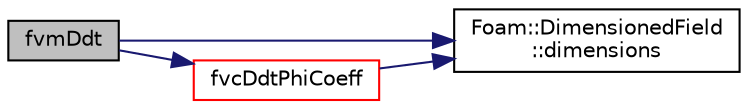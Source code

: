 digraph "fvmDdt"
{
  bgcolor="transparent";
  edge [fontname="Helvetica",fontsize="10",labelfontname="Helvetica",labelfontsize="10"];
  node [fontname="Helvetica",fontsize="10",shape=record];
  rankdir="LR";
  Node2115 [label="fvmDdt",height=0.2,width=0.4,color="black", fillcolor="grey75", style="filled", fontcolor="black"];
  Node2115 -> Node2116 [color="midnightblue",fontsize="10",style="solid",fontname="Helvetica"];
  Node2116 [label="Foam::DimensionedField\l::dimensions",height=0.2,width=0.4,color="black",URL="$a27497.html#a512673c2674ca2d38885f1bb5f6994fb",tooltip="Return dimensions. "];
  Node2115 -> Node2117 [color="midnightblue",fontsize="10",style="solid",fontname="Helvetica"];
  Node2117 [label="fvcDdtPhiCoeff",height=0.2,width=0.4,color="red",URL="$a23301.html#adaa5c26dbfd2851be994f2e32f3274d1"];
  Node2117 -> Node2116 [color="midnightblue",fontsize="10",style="solid",fontname="Helvetica"];
}

